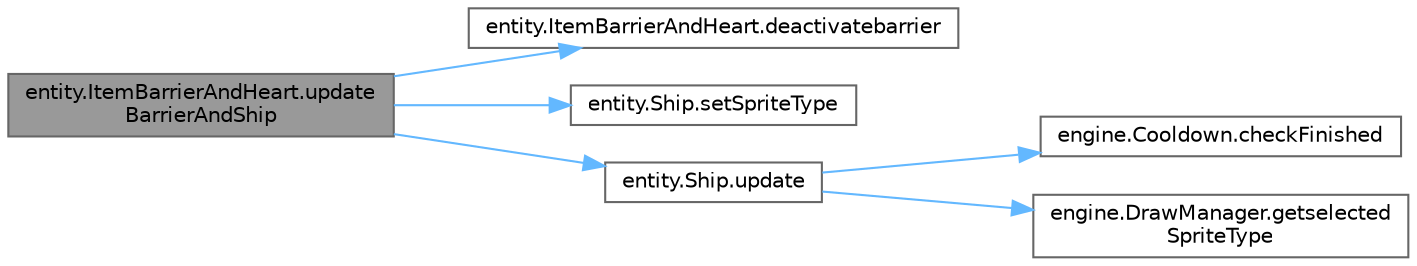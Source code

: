digraph "entity.ItemBarrierAndHeart.updateBarrierAndShip"
{
 // LATEX_PDF_SIZE
  bgcolor="transparent";
  edge [fontname=Helvetica,fontsize=10,labelfontname=Helvetica,labelfontsize=10];
  node [fontname=Helvetica,fontsize=10,shape=box,height=0.2,width=0.4];
  rankdir="LR";
  Node1 [id="Node000001",label="entity.ItemBarrierAndHeart.update\lBarrierAndShip",height=0.2,width=0.4,color="gray40", fillcolor="grey60", style="filled", fontcolor="black",tooltip=" "];
  Node1 -> Node2 [id="edge1_Node000001_Node000002",color="steelblue1",style="solid",tooltip=" "];
  Node2 [id="Node000002",label="entity.ItemBarrierAndHeart.deactivatebarrier",height=0.2,width=0.4,color="grey40", fillcolor="white", style="filled",URL="$classentity_1_1_item_barrier_and_heart.html#a642924a3815d53c1611aef9ff448b83a",tooltip=" "];
  Node1 -> Node3 [id="edge2_Node000001_Node000003",color="steelblue1",style="solid",tooltip=" "];
  Node3 [id="Node000003",label="entity.Ship.setSpriteType",height=0.2,width=0.4,color="grey40", fillcolor="white", style="filled",URL="$classentity_1_1_ship.html#a50d86eb873f9b9dad7977cd8e9215afc",tooltip="Constructor, establishes the entity's generic properties."];
  Node1 -> Node4 [id="edge3_Node000001_Node000004",color="steelblue1",style="solid",tooltip=" "];
  Node4 [id="Node000004",label="entity.Ship.update",height=0.2,width=0.4,color="grey40", fillcolor="white", style="filled",URL="$classentity_1_1_ship.html#a77612eaa418b1abe881de16bf6b5bdfb",tooltip="Updates status of the ship."];
  Node4 -> Node5 [id="edge4_Node000004_Node000005",color="steelblue1",style="solid",tooltip=" "];
  Node5 [id="Node000005",label="engine.Cooldown.checkFinished",height=0.2,width=0.4,color="grey40", fillcolor="white", style="filled",URL="$classengine_1_1_cooldown.html#a941db70eb870be549e8a2b1a1fdb6793",tooltip="Checks if the cooldown is finished."];
  Node4 -> Node6 [id="edge5_Node000004_Node000006",color="steelblue1",style="solid",tooltip=" "];
  Node6 [id="Node000006",label="engine.DrawManager.getselected\lSpriteType",height=0.2,width=0.4,color="grey40", fillcolor="white", style="filled",URL="$classengine_1_1_draw_manager.html#a16019fb34636287f1d5b5e84e900c9c0",tooltip=" "];
}
